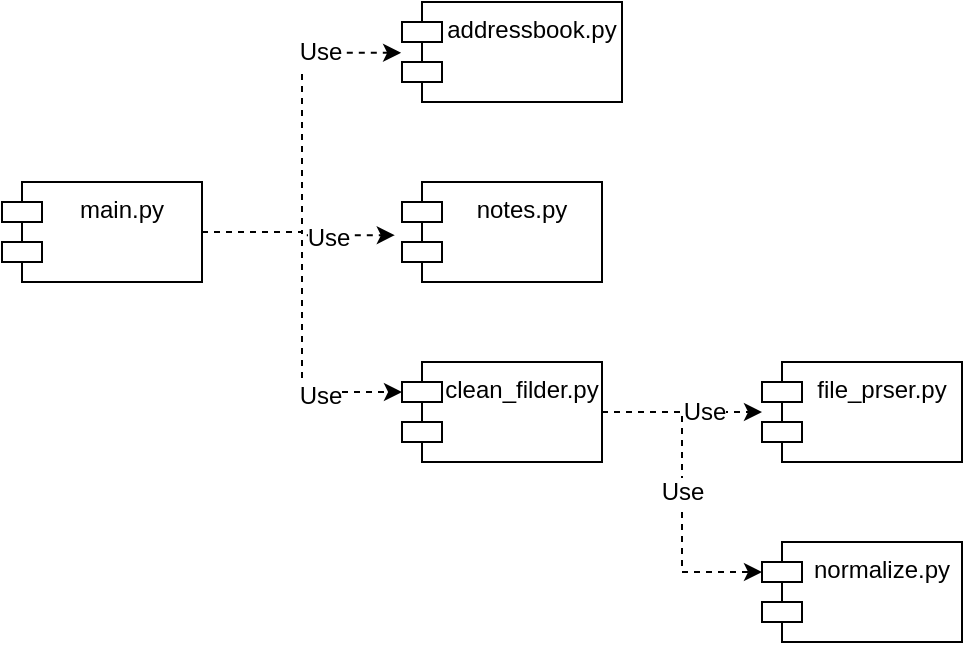 <mxfile version="20.2.0" type="device"><diagram id="G6knSHGh48TZYPyzMDcr" name="Страница 1"><mxGraphModel dx="1038" dy="547" grid="1" gridSize="10" guides="1" tooltips="1" connect="1" arrows="1" fold="1" page="1" pageScale="1" pageWidth="827" pageHeight="1169" math="0" shadow="0"><root><mxCell id="0"/><mxCell id="1" parent="0"/><mxCell id="Ny8ftlhJZPAfCHASPHOV-6" style="edgeStyle=orthogonalEdgeStyle;rounded=0;orthogonalLoop=1;jettySize=auto;html=1;entryX=-0.004;entryY=0.508;entryDx=0;entryDy=0;entryPerimeter=0;dashed=1;" edge="1" parent="1" source="Ny8ftlhJZPAfCHASPHOV-2" target="Ny8ftlhJZPAfCHASPHOV-5"><mxGeometry relative="1" as="geometry"/></mxCell><mxCell id="Ny8ftlhJZPAfCHASPHOV-10" value="Use" style="edgeLabel;html=1;align=center;verticalAlign=middle;resizable=0;points=[];fontSize=12;" vertex="1" connectable="0" parent="Ny8ftlhJZPAfCHASPHOV-6"><mxGeometry x="0.569" y="1" relative="1" as="geometry"><mxPoint as="offset"/></mxGeometry></mxCell><mxCell id="Ny8ftlhJZPAfCHASPHOV-7" style="edgeStyle=orthogonalEdgeStyle;rounded=0;orthogonalLoop=1;jettySize=auto;html=1;entryX=-0.036;entryY=0.532;entryDx=0;entryDy=0;entryPerimeter=0;dashed=1;" edge="1" parent="1" source="Ny8ftlhJZPAfCHASPHOV-2" target="Ny8ftlhJZPAfCHASPHOV-3"><mxGeometry relative="1" as="geometry"/></mxCell><mxCell id="Ny8ftlhJZPAfCHASPHOV-11" value="Use" style="edgeLabel;html=1;align=center;verticalAlign=middle;resizable=0;points=[];fontSize=12;" vertex="1" connectable="0" parent="Ny8ftlhJZPAfCHASPHOV-7"><mxGeometry x="0.314" y="-1" relative="1" as="geometry"><mxPoint as="offset"/></mxGeometry></mxCell><mxCell id="Ny8ftlhJZPAfCHASPHOV-8" style="edgeStyle=orthogonalEdgeStyle;rounded=0;orthogonalLoop=1;jettySize=auto;html=1;entryX=0;entryY=0;entryDx=0;entryDy=15;entryPerimeter=0;dashed=1;" edge="1" parent="1" source="Ny8ftlhJZPAfCHASPHOV-2" target="Ny8ftlhJZPAfCHASPHOV-4"><mxGeometry relative="1" as="geometry"/></mxCell><mxCell id="Ny8ftlhJZPAfCHASPHOV-12" value="Use" style="edgeLabel;html=1;align=center;verticalAlign=middle;resizable=0;points=[];fontSize=12;" vertex="1" connectable="0" parent="Ny8ftlhJZPAfCHASPHOV-8"><mxGeometry x="0.542" y="-2" relative="1" as="geometry"><mxPoint as="offset"/></mxGeometry></mxCell><mxCell id="Ny8ftlhJZPAfCHASPHOV-2" value="main.py" style="shape=module;align=left;spacingLeft=20;align=center;verticalAlign=top;" vertex="1" parent="1"><mxGeometry x="40" y="170" width="100" height="50" as="geometry"/></mxCell><mxCell id="Ny8ftlhJZPAfCHASPHOV-3" value="notes.py" style="shape=module;align=left;spacingLeft=20;align=center;verticalAlign=top;" vertex="1" parent="1"><mxGeometry x="240" y="170" width="100" height="50" as="geometry"/></mxCell><mxCell id="Ny8ftlhJZPAfCHASPHOV-15" style="edgeStyle=orthogonalEdgeStyle;rounded=0;orthogonalLoop=1;jettySize=auto;html=1;entryX=0;entryY=0.5;entryDx=0;entryDy=0;entryPerimeter=0;dashed=1;fontSize=12;" edge="1" parent="1" source="Ny8ftlhJZPAfCHASPHOV-4" target="Ny8ftlhJZPAfCHASPHOV-13"><mxGeometry relative="1" as="geometry"/></mxCell><mxCell id="Ny8ftlhJZPAfCHASPHOV-17" value="Use" style="edgeLabel;html=1;align=center;verticalAlign=middle;resizable=0;points=[];fontSize=12;" vertex="1" connectable="0" parent="Ny8ftlhJZPAfCHASPHOV-15"><mxGeometry x="0.27" relative="1" as="geometry"><mxPoint as="offset"/></mxGeometry></mxCell><mxCell id="Ny8ftlhJZPAfCHASPHOV-16" value="Use" style="edgeStyle=orthogonalEdgeStyle;rounded=0;orthogonalLoop=1;jettySize=auto;html=1;entryX=0;entryY=0;entryDx=0;entryDy=15;entryPerimeter=0;dashed=1;fontSize=12;" edge="1" parent="1" source="Ny8ftlhJZPAfCHASPHOV-4" target="Ny8ftlhJZPAfCHASPHOV-14"><mxGeometry relative="1" as="geometry"/></mxCell><mxCell id="Ny8ftlhJZPAfCHASPHOV-4" value="clean_filder.py" style="shape=module;align=left;spacingLeft=20;align=center;verticalAlign=top;" vertex="1" parent="1"><mxGeometry x="240" y="260" width="100" height="50" as="geometry"/></mxCell><mxCell id="Ny8ftlhJZPAfCHASPHOV-5" value="addressbook.py" style="shape=module;align=left;spacingLeft=20;align=center;verticalAlign=top;" vertex="1" parent="1"><mxGeometry x="240" y="80" width="110" height="50" as="geometry"/></mxCell><mxCell id="Ny8ftlhJZPAfCHASPHOV-13" value="file_prser.py" style="shape=module;align=left;spacingLeft=20;align=center;verticalAlign=top;fontSize=12;" vertex="1" parent="1"><mxGeometry x="420" y="260" width="100" height="50" as="geometry"/></mxCell><mxCell id="Ny8ftlhJZPAfCHASPHOV-14" value="normalize.py" style="shape=module;align=left;spacingLeft=20;align=center;verticalAlign=top;fontSize=12;" vertex="1" parent="1"><mxGeometry x="420" y="350" width="100" height="50" as="geometry"/></mxCell></root></mxGraphModel></diagram></mxfile>